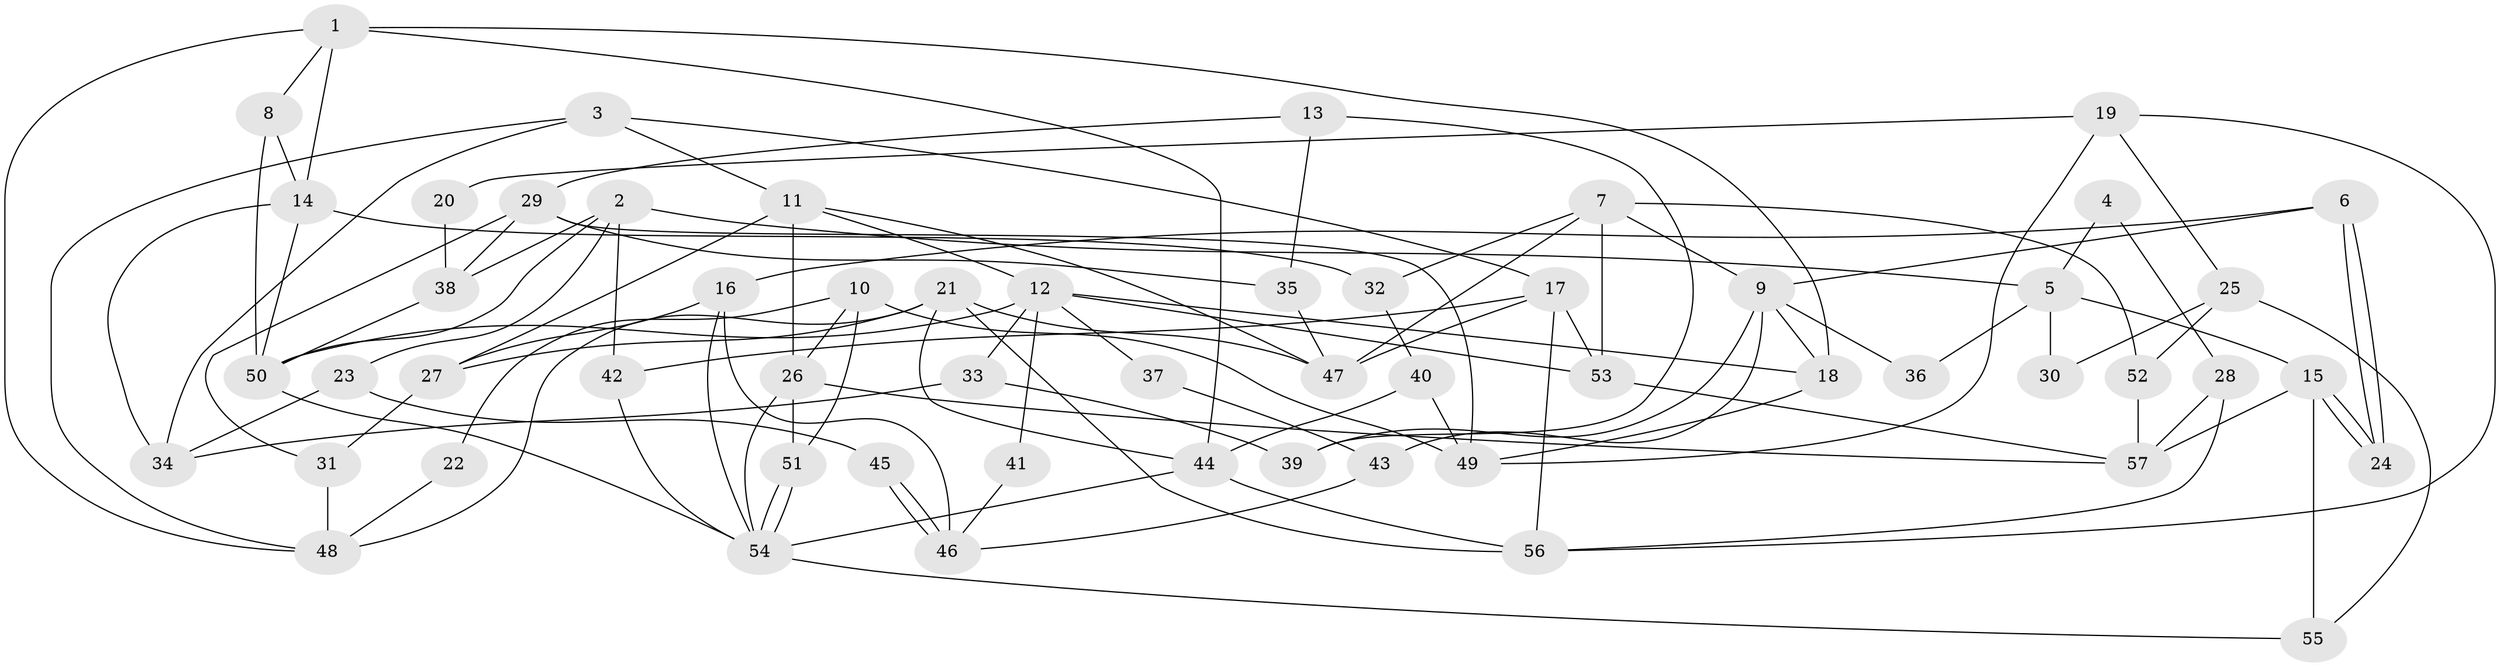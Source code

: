 // Generated by graph-tools (version 1.1) at 2025/26/03/09/25 03:26:10]
// undirected, 57 vertices, 114 edges
graph export_dot {
graph [start="1"]
  node [color=gray90,style=filled];
  1;
  2;
  3;
  4;
  5;
  6;
  7;
  8;
  9;
  10;
  11;
  12;
  13;
  14;
  15;
  16;
  17;
  18;
  19;
  20;
  21;
  22;
  23;
  24;
  25;
  26;
  27;
  28;
  29;
  30;
  31;
  32;
  33;
  34;
  35;
  36;
  37;
  38;
  39;
  40;
  41;
  42;
  43;
  44;
  45;
  46;
  47;
  48;
  49;
  50;
  51;
  52;
  53;
  54;
  55;
  56;
  57;
  1 -- 44;
  1 -- 14;
  1 -- 8;
  1 -- 18;
  1 -- 48;
  2 -- 38;
  2 -- 50;
  2 -- 5;
  2 -- 23;
  2 -- 42;
  3 -- 17;
  3 -- 11;
  3 -- 34;
  3 -- 48;
  4 -- 28;
  4 -- 5;
  5 -- 15;
  5 -- 30;
  5 -- 36;
  6 -- 16;
  6 -- 24;
  6 -- 24;
  6 -- 9;
  7 -- 32;
  7 -- 53;
  7 -- 9;
  7 -- 47;
  7 -- 52;
  8 -- 50;
  8 -- 14;
  9 -- 18;
  9 -- 36;
  9 -- 39;
  9 -- 43;
  10 -- 49;
  10 -- 51;
  10 -- 22;
  10 -- 26;
  11 -- 26;
  11 -- 47;
  11 -- 12;
  11 -- 27;
  12 -- 18;
  12 -- 33;
  12 -- 37;
  12 -- 41;
  12 -- 50;
  12 -- 53;
  13 -- 35;
  13 -- 29;
  13 -- 39;
  14 -- 34;
  14 -- 32;
  14 -- 50;
  15 -- 57;
  15 -- 24;
  15 -- 24;
  15 -- 55;
  16 -- 27;
  16 -- 54;
  16 -- 46;
  17 -- 47;
  17 -- 42;
  17 -- 53;
  17 -- 56;
  18 -- 49;
  19 -- 56;
  19 -- 25;
  19 -- 20;
  19 -- 49;
  20 -- 38;
  21 -- 48;
  21 -- 56;
  21 -- 27;
  21 -- 44;
  21 -- 47;
  22 -- 48;
  23 -- 34;
  23 -- 45;
  25 -- 52;
  25 -- 55;
  25 -- 30;
  26 -- 54;
  26 -- 51;
  26 -- 57;
  27 -- 31;
  28 -- 56;
  28 -- 57;
  29 -- 31;
  29 -- 49;
  29 -- 35;
  29 -- 38;
  31 -- 48;
  32 -- 40;
  33 -- 39;
  33 -- 34;
  35 -- 47;
  37 -- 43;
  38 -- 50;
  40 -- 49;
  40 -- 44;
  41 -- 46;
  42 -- 54;
  43 -- 46;
  44 -- 54;
  44 -- 56;
  45 -- 46;
  45 -- 46;
  50 -- 54;
  51 -- 54;
  51 -- 54;
  52 -- 57;
  53 -- 57;
  54 -- 55;
}

